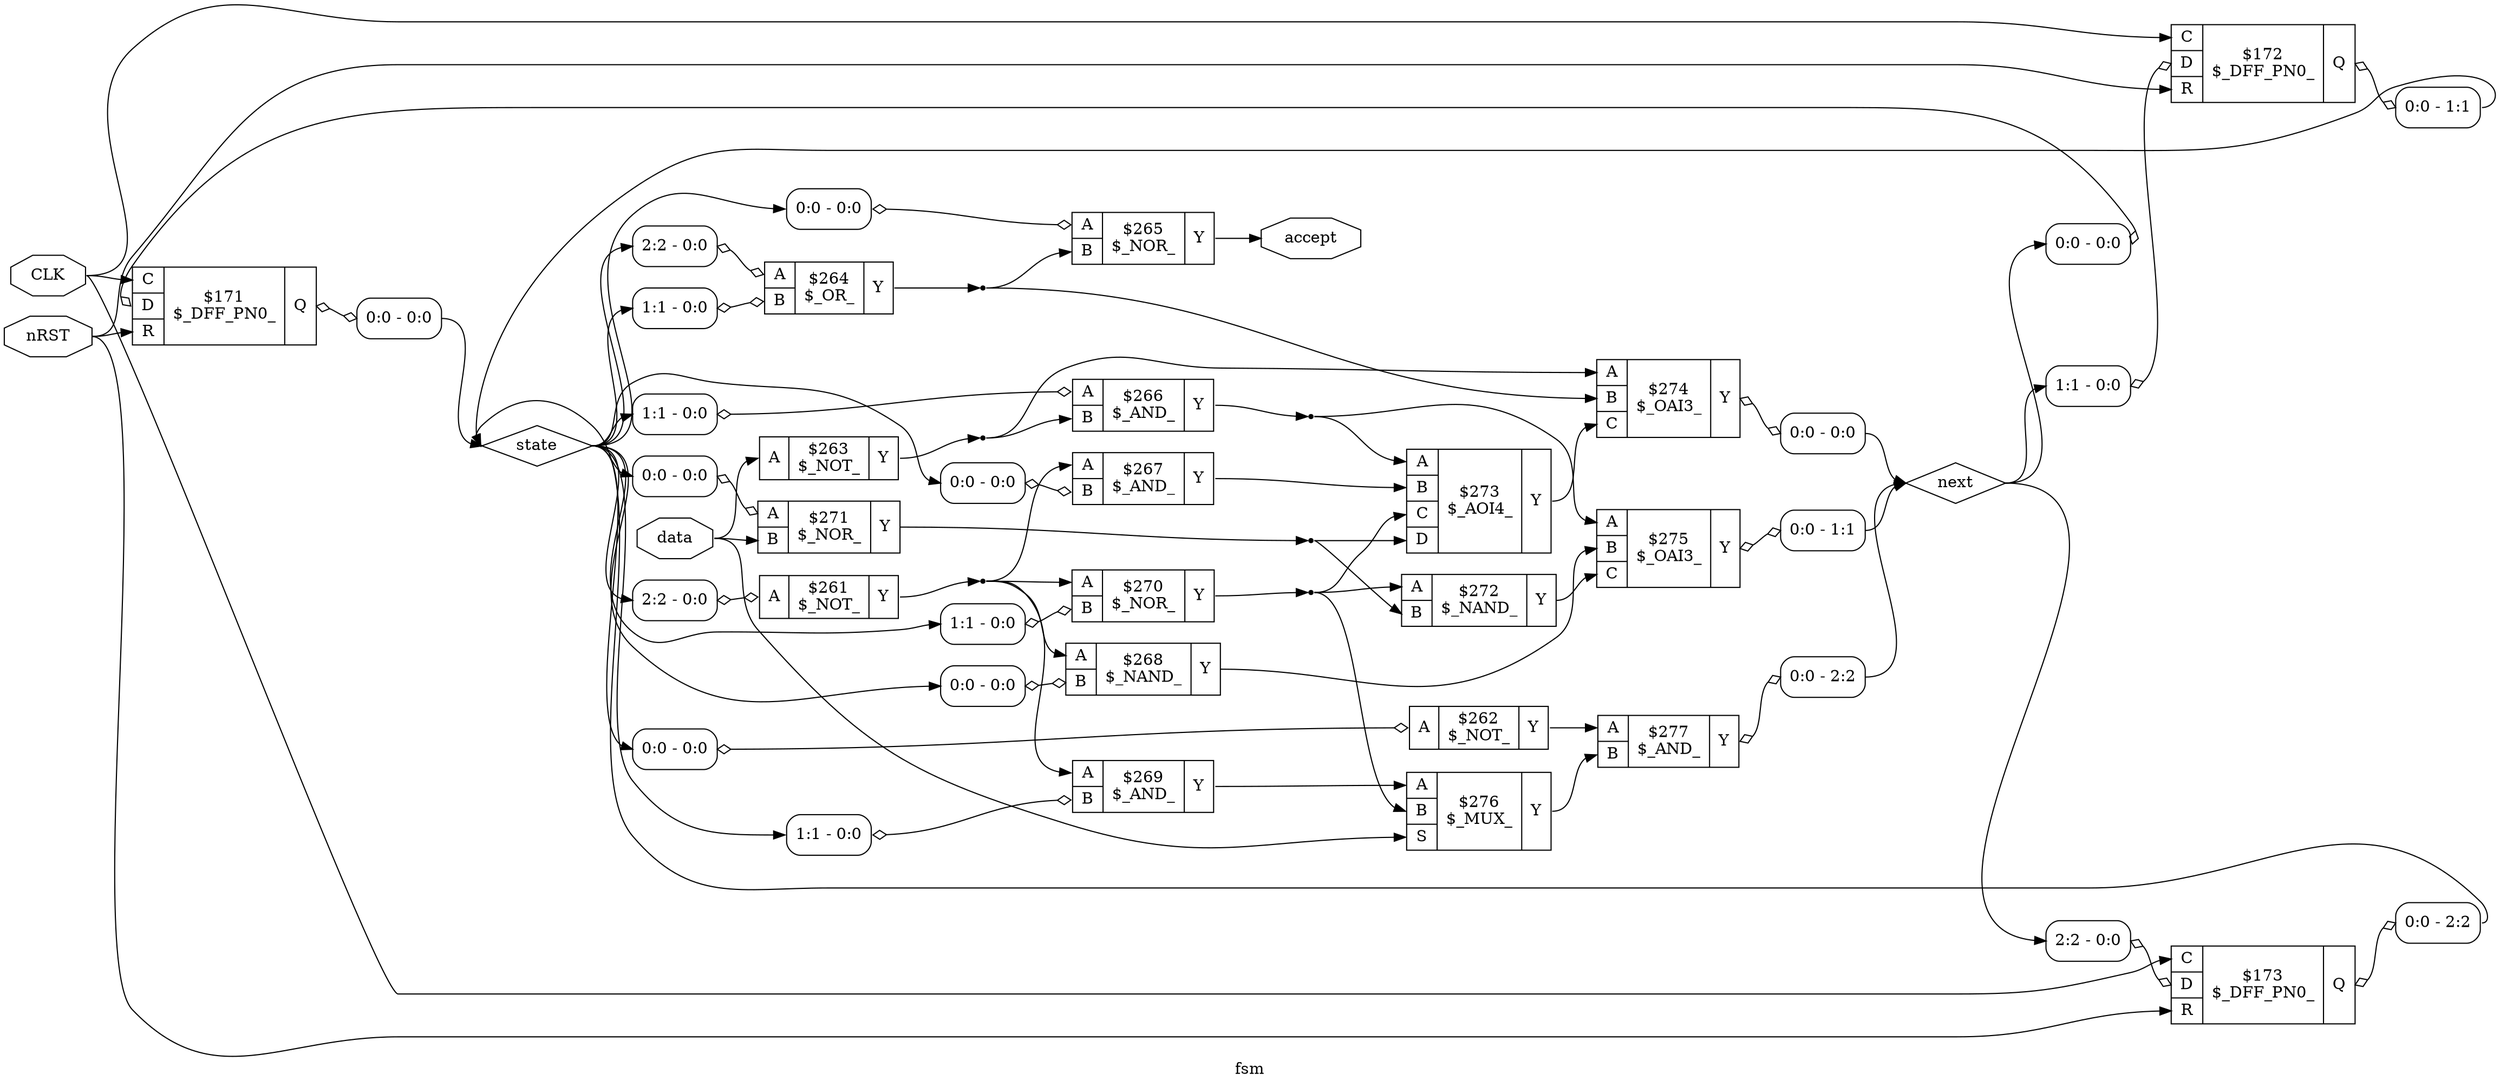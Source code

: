 digraph "fsm" {
label="fsm";
rankdir="LR";
remincross=true;
n14 [ shape=octagon, label="CLK", color="black", fontcolor="black"];
n15 [ shape=octagon, label="accept", color="black", fontcolor="black"];
n16 [ shape=octagon, label="data", color="black", fontcolor="black"];
n17 [ shape=octagon, label="nRST", color="black", fontcolor="black"];
n18 [ shape=diamond, label="next", color="black", fontcolor="black"];
n19 [ shape=diamond, label="state", color="black", fontcolor="black"];
c22 [ shape=record, label="{{<p20> A}|$261\n$_NOT_|{<p21> Y}}",  ];
x0 [ shape=record, style=rounded, label="<s0> 2:2 - 0:0 ", color="black", fontcolor="black" ];
x0:e -> c22:p20:w [arrowhead=odiamond, arrowtail=odiamond, dir=both, color="black", fontcolor="black", label=""];
c23 [ shape=record, label="{{<p20> A}|$262\n$_NOT_|{<p21> Y}}",  ];
x1 [ shape=record, style=rounded, label="<s0> 0:0 - 0:0 ", color="black", fontcolor="black" ];
x1:e -> c23:p20:w [arrowhead=odiamond, arrowtail=odiamond, dir=both, color="black", fontcolor="black", label=""];
c24 [ shape=record, label="{{<p20> A}|$263\n$_NOT_|{<p21> Y}}",  ];
c26 [ shape=record, label="{{<p20> A|<p25> B}|$264\n$_OR_|{<p21> Y}}",  ];
x2 [ shape=record, style=rounded, label="<s0> 2:2 - 0:0 ", color="black", fontcolor="black" ];
x2:e -> c26:p20:w [arrowhead=odiamond, arrowtail=odiamond, dir=both, color="black", fontcolor="black", label=""];
x3 [ shape=record, style=rounded, label="<s0> 1:1 - 0:0 ", color="black", fontcolor="black" ];
x3:e -> c26:p25:w [arrowhead=odiamond, arrowtail=odiamond, dir=both, color="black", fontcolor="black", label=""];
c27 [ shape=record, label="{{<p20> A|<p25> B}|$265\n$_NOR_|{<p21> Y}}",  ];
x4 [ shape=record, style=rounded, label="<s0> 0:0 - 0:0 ", color="black", fontcolor="black" ];
x4:e -> c27:p20:w [arrowhead=odiamond, arrowtail=odiamond, dir=both, color="black", fontcolor="black", label=""];
c28 [ shape=record, label="{{<p20> A|<p25> B}|$266\n$_AND_|{<p21> Y}}",  ];
x5 [ shape=record, style=rounded, label="<s0> 1:1 - 0:0 ", color="black", fontcolor="black" ];
x5:e -> c28:p20:w [arrowhead=odiamond, arrowtail=odiamond, dir=both, color="black", fontcolor="black", label=""];
c29 [ shape=record, label="{{<p20> A|<p25> B}|$267\n$_AND_|{<p21> Y}}",  ];
x6 [ shape=record, style=rounded, label="<s0> 0:0 - 0:0 ", color="black", fontcolor="black" ];
x6:e -> c29:p25:w [arrowhead=odiamond, arrowtail=odiamond, dir=both, color="black", fontcolor="black", label=""];
c30 [ shape=record, label="{{<p20> A|<p25> B}|$268\n$_NAND_|{<p21> Y}}",  ];
x7 [ shape=record, style=rounded, label="<s0> 0:0 - 0:0 ", color="black", fontcolor="black" ];
x7:e -> c30:p25:w [arrowhead=odiamond, arrowtail=odiamond, dir=both, color="black", fontcolor="black", label=""];
c31 [ shape=record, label="{{<p20> A|<p25> B}|$269\n$_AND_|{<p21> Y}}",  ];
x8 [ shape=record, style=rounded, label="<s0> 1:1 - 0:0 ", color="black", fontcolor="black" ];
x8:e -> c31:p25:w [arrowhead=odiamond, arrowtail=odiamond, dir=both, color="black", fontcolor="black", label=""];
c32 [ shape=record, label="{{<p20> A|<p25> B}|$270\n$_NOR_|{<p21> Y}}",  ];
x9 [ shape=record, style=rounded, label="<s0> 1:1 - 0:0 ", color="black", fontcolor="black" ];
x9:e -> c32:p25:w [arrowhead=odiamond, arrowtail=odiamond, dir=both, color="black", fontcolor="black", label=""];
c33 [ shape=record, label="{{<p20> A|<p25> B}|$271\n$_NOR_|{<p21> Y}}",  ];
x10 [ shape=record, style=rounded, label="<s0> 0:0 - 0:0 ", color="black", fontcolor="black" ];
x10:e -> c33:p20:w [arrowhead=odiamond, arrowtail=odiamond, dir=both, color="black", fontcolor="black", label=""];
c34 [ shape=record, label="{{<p20> A|<p25> B}|$272\n$_NAND_|{<p21> Y}}",  ];
c37 [ shape=record, label="{{<p20> A|<p25> B|<p35> C|<p36> D}|$273\n$_AOI4_|{<p21> Y}}",  ];
c38 [ shape=record, label="{{<p20> A|<p25> B|<p35> C}|$274\n$_OAI3_|{<p21> Y}}",  ];
x11 [ shape=record, style=rounded, label="<s0> 0:0 - 0:0 ", color="black", fontcolor="black" ];
c38:p21:e -> x11:w [arrowhead=odiamond, arrowtail=odiamond, dir=both, color="black", fontcolor="black", label=""];
c39 [ shape=record, label="{{<p20> A|<p25> B|<p35> C}|$275\n$_OAI3_|{<p21> Y}}",  ];
x12 [ shape=record, style=rounded, label="<s0> 0:0 - 1:1 ", color="black", fontcolor="black" ];
c39:p21:e -> x12:w [arrowhead=odiamond, arrowtail=odiamond, dir=both, color="black", fontcolor="black", label=""];
c41 [ shape=record, label="{{<p20> A|<p25> B|<p40> S}|$276\n$_MUX_|{<p21> Y}}",  ];
c42 [ shape=record, label="{{<p20> A|<p25> B}|$277\n$_AND_|{<p21> Y}}",  ];
x13 [ shape=record, style=rounded, label="<s0> 0:0 - 2:2 ", color="black", fontcolor="black" ];
c42:p21:e -> x13:w [arrowhead=odiamond, arrowtail=odiamond, dir=both, color="black", fontcolor="black", label=""];
c45 [ shape=record, label="{{<p35> C|<p36> D|<p43> R}|$171\n$_DFF_PN0_|{<p44> Q}}",  ];
x14 [ shape=record, style=rounded, label="<s0> 0:0 - 0:0 ", color="black", fontcolor="black" ];
x14:e -> c45:p36:w [arrowhead=odiamond, arrowtail=odiamond, dir=both, color="black", fontcolor="black", label=""];
x15 [ shape=record, style=rounded, label="<s0> 0:0 - 0:0 ", color="black", fontcolor="black" ];
c45:p44:e -> x15:w [arrowhead=odiamond, arrowtail=odiamond, dir=both, color="black", fontcolor="black", label=""];
c46 [ shape=record, label="{{<p35> C|<p36> D|<p43> R}|$172\n$_DFF_PN0_|{<p44> Q}}",  ];
x16 [ shape=record, style=rounded, label="<s0> 1:1 - 0:0 ", color="black", fontcolor="black" ];
x16:e -> c46:p36:w [arrowhead=odiamond, arrowtail=odiamond, dir=both, color="black", fontcolor="black", label=""];
x17 [ shape=record, style=rounded, label="<s0> 0:0 - 1:1 ", color="black", fontcolor="black" ];
c46:p44:e -> x17:w [arrowhead=odiamond, arrowtail=odiamond, dir=both, color="black", fontcolor="black", label=""];
c47 [ shape=record, label="{{<p35> C|<p36> D|<p43> R}|$173\n$_DFF_PN0_|{<p44> Q}}",  ];
x18 [ shape=record, style=rounded, label="<s0> 2:2 - 0:0 ", color="black", fontcolor="black" ];
x18:e -> c47:p36:w [arrowhead=odiamond, arrowtail=odiamond, dir=both, color="black", fontcolor="black", label=""];
x19 [ shape=record, style=rounded, label="<s0> 0:0 - 2:2 ", color="black", fontcolor="black" ];
c47:p44:e -> x19:w [arrowhead=odiamond, arrowtail=odiamond, dir=both, color="black", fontcolor="black", label=""];
c23:p21:e -> c42:p20:w [color="black", fontcolor="black", label=""];
c34:p21:e -> c39:p35:w [color="black", fontcolor="black", label=""];
c37:p21:e -> c38:p35:w [color="black", fontcolor="black", label=""];
c41:p21:e -> c42:p25:w [color="black", fontcolor="black", label=""];
n13 [ shape=point ];
c22:p21:e -> n13:w [color="black", fontcolor="black", label=""];
n13:e -> c29:p20:w [color="black", fontcolor="black", label=""];
n13:e -> c30:p20:w [color="black", fontcolor="black", label=""];
n13:e -> c31:p20:w [color="black", fontcolor="black", label=""];
n13:e -> c32:p20:w [color="black", fontcolor="black", label=""];
n14:e -> c45:p35:w [color="black", fontcolor="black", label=""];
n14:e -> c46:p35:w [color="black", fontcolor="black", label=""];
n14:e -> c47:p35:w [color="black", fontcolor="black", label=""];
c27:p21:e -> n15:w [color="black", fontcolor="black", label=""];
n16:e -> c24:p20:w [color="black", fontcolor="black", label=""];
n16:e -> c33:p25:w [color="black", fontcolor="black", label=""];
n16:e -> c41:p40:w [color="black", fontcolor="black", label=""];
n17:e -> c45:p43:w [color="black", fontcolor="black", label=""];
n17:e -> c46:p43:w [color="black", fontcolor="black", label=""];
n17:e -> c47:p43:w [color="black", fontcolor="black", label=""];
x11:s0:e -> n18:w [color="black", fontcolor="black", label=""];
x12:s0:e -> n18:w [color="black", fontcolor="black", label=""];
x13:s0:e -> n18:w [color="black", fontcolor="black", label=""];
n18:e -> x14:s0:w [color="black", fontcolor="black", label=""];
n18:e -> x16:s0:w [color="black", fontcolor="black", label=""];
n18:e -> x18:s0:w [color="black", fontcolor="black", label=""];
x15:s0:e -> n19:w [color="black", fontcolor="black", label=""];
x17:s0:e -> n19:w [color="black", fontcolor="black", label=""];
x19:s0:e -> n19:w [color="black", fontcolor="black", label=""];
n19:e -> x0:s0:w [color="black", fontcolor="black", label=""];
n19:e -> x10:s0:w [color="black", fontcolor="black", label=""];
n19:e -> x1:s0:w [color="black", fontcolor="black", label=""];
n19:e -> x2:s0:w [color="black", fontcolor="black", label=""];
n19:e -> x3:s0:w [color="black", fontcolor="black", label=""];
n19:e -> x4:s0:w [color="black", fontcolor="black", label=""];
n19:e -> x5:s0:w [color="black", fontcolor="black", label=""];
n19:e -> x6:s0:w [color="black", fontcolor="black", label=""];
n19:e -> x7:s0:w [color="black", fontcolor="black", label=""];
n19:e -> x8:s0:w [color="black", fontcolor="black", label=""];
n19:e -> x9:s0:w [color="black", fontcolor="black", label=""];
n2 [ shape=point ];
c24:p21:e -> n2:w [color="black", fontcolor="black", label=""];
n2:e -> c28:p25:w [color="black", fontcolor="black", label=""];
n2:e -> c38:p20:w [color="black", fontcolor="black", label=""];
n3 [ shape=point ];
c26:p21:e -> n3:w [color="black", fontcolor="black", label=""];
n3:e -> c27:p25:w [color="black", fontcolor="black", label=""];
n3:e -> c38:p25:w [color="black", fontcolor="black", label=""];
n4 [ shape=point ];
c28:p21:e -> n4:w [color="black", fontcolor="black", label=""];
n4:e -> c37:p20:w [color="black", fontcolor="black", label=""];
n4:e -> c39:p20:w [color="black", fontcolor="black", label=""];
c29:p21:e -> c37:p25:w [color="black", fontcolor="black", label=""];
c30:p21:e -> c39:p25:w [color="black", fontcolor="black", label=""];
c31:p21:e -> c41:p20:w [color="black", fontcolor="black", label=""];
n8 [ shape=point ];
c32:p21:e -> n8:w [color="black", fontcolor="black", label=""];
n8:e -> c34:p20:w [color="black", fontcolor="black", label=""];
n8:e -> c37:p35:w [color="black", fontcolor="black", label=""];
n8:e -> c41:p25:w [color="black", fontcolor="black", label=""];
n9 [ shape=point ];
c33:p21:e -> n9:w [color="black", fontcolor="black", label=""];
n9:e -> c34:p25:w [color="black", fontcolor="black", label=""];
n9:e -> c37:p36:w [color="black", fontcolor="black", label=""];
}

